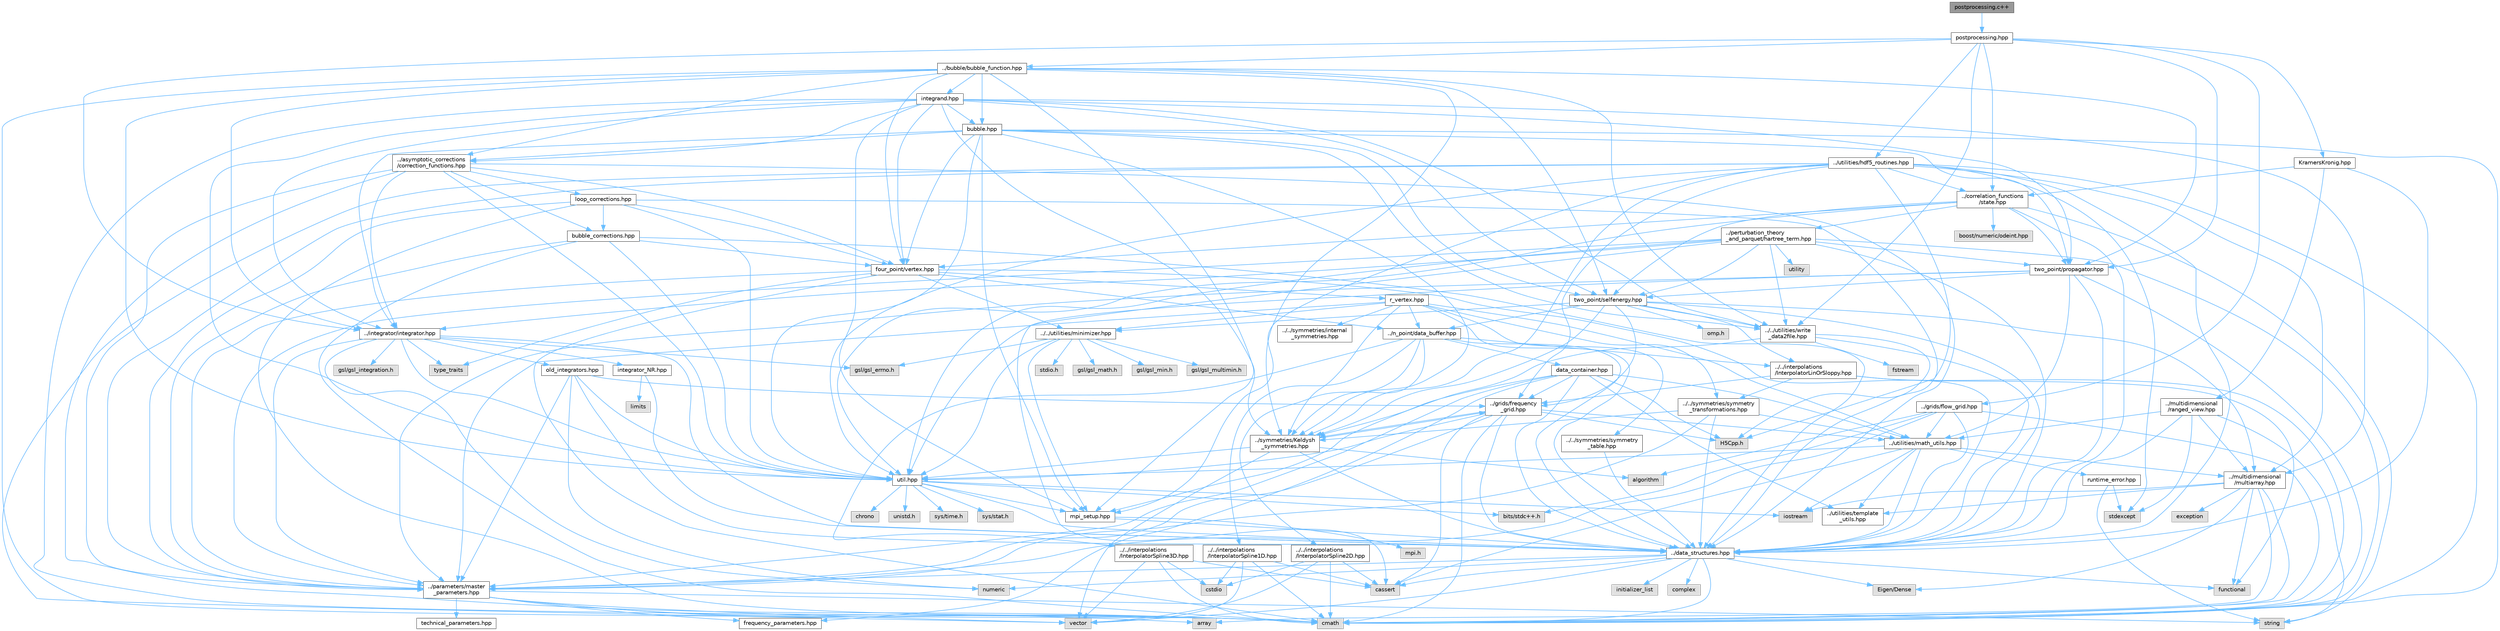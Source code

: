 digraph "postprocessing.c++"
{
 // INTERACTIVE_SVG=YES
 // LATEX_PDF_SIZE
  bgcolor="transparent";
  edge [fontname=Helvetica,fontsize=10,labelfontname=Helvetica,labelfontsize=10];
  node [fontname=Helvetica,fontsize=10,shape=box,height=0.2,width=0.4];
  Node1 [id="Node000001",label="postprocessing.c++",height=0.2,width=0.4,color="gray40", fillcolor="grey60", style="filled", fontcolor="black",tooltip=" "];
  Node1 -> Node2 [id="edge1_Node000001_Node000002",color="steelblue1",style="solid",tooltip=" "];
  Node2 [id="Node000002",label="postprocessing.hpp",height=0.2,width=0.4,color="grey40", fillcolor="white", style="filled",URL="$d4/d81/postprocessing_8hpp.html",tooltip=" "];
  Node2 -> Node3 [id="edge2_Node000002_Node000003",color="steelblue1",style="solid",tooltip=" "];
  Node3 [id="Node000003",label="../utilities/hdf5_routines.hpp",height=0.2,width=0.4,color="grey40", fillcolor="white", style="filled",URL="$d5/de4/hdf5__routines_8hpp.html",tooltip=" "];
  Node3 -> Node4 [id="edge3_Node000003_Node000004",color="steelblue1",style="solid",tooltip=" "];
  Node4 [id="Node000004",label="stdexcept",height=0.2,width=0.4,color="grey60", fillcolor="#E0E0E0", style="filled",tooltip=" "];
  Node3 -> Node5 [id="edge4_Node000003_Node000005",color="steelblue1",style="solid",tooltip=" "];
  Node5 [id="Node000005",label="cmath",height=0.2,width=0.4,color="grey60", fillcolor="#E0E0E0", style="filled",tooltip=" "];
  Node3 -> Node6 [id="edge5_Node000003_Node000006",color="steelblue1",style="solid",tooltip=" "];
  Node6 [id="Node000006",label="vector",height=0.2,width=0.4,color="grey60", fillcolor="#E0E0E0", style="filled",tooltip=" "];
  Node3 -> Node7 [id="edge6_Node000003_Node000007",color="steelblue1",style="solid",tooltip=" "];
  Node7 [id="Node000007",label="../parameters/master\l_parameters.hpp",height=0.2,width=0.4,color="grey40", fillcolor="white", style="filled",URL="$d1/df8/master__parameters_8hpp.html",tooltip=" "];
  Node7 -> Node5 [id="edge7_Node000007_Node000005",color="steelblue1",style="solid",tooltip=" "];
  Node7 -> Node6 [id="edge8_Node000007_Node000006",color="steelblue1",style="solid",tooltip=" "];
  Node7 -> Node8 [id="edge9_Node000007_Node000008",color="steelblue1",style="solid",tooltip=" "];
  Node8 [id="Node000008",label="string",height=0.2,width=0.4,color="grey60", fillcolor="#E0E0E0", style="filled",tooltip=" "];
  Node7 -> Node9 [id="edge10_Node000007_Node000009",color="steelblue1",style="solid",tooltip=" "];
  Node9 [id="Node000009",label="array",height=0.2,width=0.4,color="grey60", fillcolor="#E0E0E0", style="filled",tooltip=" "];
  Node7 -> Node10 [id="edge11_Node000007_Node000010",color="steelblue1",style="solid",tooltip=" "];
  Node10 [id="Node000010",label="frequency_parameters.hpp",height=0.2,width=0.4,color="grey40", fillcolor="white", style="filled",URL="$d3/d3c/frequency__parameters_8hpp.html",tooltip=" "];
  Node7 -> Node11 [id="edge12_Node000007_Node000011",color="steelblue1",style="solid",tooltip=" "];
  Node11 [id="Node000011",label="technical_parameters.hpp",height=0.2,width=0.4,color="grey40", fillcolor="white", style="filled",URL="$d9/d3a/technical__parameters_8hpp.html",tooltip=" "];
  Node3 -> Node12 [id="edge13_Node000003_Node000012",color="steelblue1",style="solid",tooltip=" "];
  Node12 [id="Node000012",label="util.hpp",height=0.2,width=0.4,color="grey40", fillcolor="white", style="filled",URL="$d0/d3f/util_8hpp.html",tooltip=" "];
  Node12 -> Node13 [id="edge14_Node000012_Node000013",color="steelblue1",style="solid",tooltip=" "];
  Node13 [id="Node000013",label="sys/time.h",height=0.2,width=0.4,color="grey60", fillcolor="#E0E0E0", style="filled",tooltip=" "];
  Node12 -> Node14 [id="edge15_Node000012_Node000014",color="steelblue1",style="solid",tooltip=" "];
  Node14 [id="Node000014",label="chrono",height=0.2,width=0.4,color="grey60", fillcolor="#E0E0E0", style="filled",tooltip=" "];
  Node12 -> Node15 [id="edge16_Node000012_Node000015",color="steelblue1",style="solid",tooltip=" "];
  Node15 [id="Node000015",label="unistd.h",height=0.2,width=0.4,color="grey60", fillcolor="#E0E0E0", style="filled",tooltip=" "];
  Node12 -> Node16 [id="edge17_Node000012_Node000016",color="steelblue1",style="solid",tooltip=" "];
  Node16 [id="Node000016",label="iostream",height=0.2,width=0.4,color="grey60", fillcolor="#E0E0E0", style="filled",tooltip=" "];
  Node12 -> Node17 [id="edge18_Node000012_Node000017",color="steelblue1",style="solid",tooltip=" "];
  Node17 [id="Node000017",label="bits/stdc++.h",height=0.2,width=0.4,color="grey60", fillcolor="#E0E0E0", style="filled",tooltip=" "];
  Node12 -> Node18 [id="edge19_Node000012_Node000018",color="steelblue1",style="solid",tooltip=" "];
  Node18 [id="Node000018",label="sys/stat.h",height=0.2,width=0.4,color="grey60", fillcolor="#E0E0E0", style="filled",tooltip=" "];
  Node12 -> Node19 [id="edge20_Node000012_Node000019",color="steelblue1",style="solid",tooltip=" "];
  Node19 [id="Node000019",label="../data_structures.hpp",height=0.2,width=0.4,color="grey40", fillcolor="white", style="filled",URL="$d7/d59/data__structures_8hpp.html",tooltip=" "];
  Node19 -> Node20 [id="edge21_Node000019_Node000020",color="steelblue1",style="solid",tooltip=" "];
  Node20 [id="Node000020",label="complex",height=0.2,width=0.4,color="grey60", fillcolor="#E0E0E0", style="filled",tooltip=" "];
  Node19 -> Node5 [id="edge22_Node000019_Node000005",color="steelblue1",style="solid",tooltip=" "];
  Node19 -> Node6 [id="edge23_Node000019_Node000006",color="steelblue1",style="solid",tooltip=" "];
  Node19 -> Node21 [id="edge24_Node000019_Node000021",color="steelblue1",style="solid",tooltip=" "];
  Node21 [id="Node000021",label="initializer_list",height=0.2,width=0.4,color="grey60", fillcolor="#E0E0E0", style="filled",tooltip=" "];
  Node19 -> Node22 [id="edge25_Node000019_Node000022",color="steelblue1",style="solid",tooltip=" "];
  Node22 [id="Node000022",label="functional",height=0.2,width=0.4,color="grey60", fillcolor="#E0E0E0", style="filled",tooltip=" "];
  Node19 -> Node23 [id="edge26_Node000019_Node000023",color="steelblue1",style="solid",tooltip=" "];
  Node23 [id="Node000023",label="cassert",height=0.2,width=0.4,color="grey60", fillcolor="#E0E0E0", style="filled",tooltip=" "];
  Node19 -> Node24 [id="edge27_Node000019_Node000024",color="steelblue1",style="solid",tooltip=" "];
  Node24 [id="Node000024",label="numeric",height=0.2,width=0.4,color="grey60", fillcolor="#E0E0E0", style="filled",tooltip=" "];
  Node19 -> Node7 [id="edge28_Node000019_Node000007",color="steelblue1",style="solid",tooltip=" "];
  Node19 -> Node25 [id="edge29_Node000019_Node000025",color="steelblue1",style="solid",tooltip=" "];
  Node25 [id="Node000025",label="Eigen/Dense",height=0.2,width=0.4,color="grey60", fillcolor="#E0E0E0", style="filled",tooltip=" "];
  Node12 -> Node26 [id="edge30_Node000012_Node000026",color="steelblue1",style="solid",tooltip=" "];
  Node26 [id="Node000026",label="mpi_setup.hpp",height=0.2,width=0.4,color="grey40", fillcolor="white", style="filled",URL="$db/de0/mpi__setup_8hpp.html",tooltip=" "];
  Node26 -> Node19 [id="edge31_Node000026_Node000019",color="steelblue1",style="solid",tooltip=" "];
  Node26 -> Node27 [id="edge32_Node000026_Node000027",color="steelblue1",style="solid",tooltip=" "];
  Node27 [id="Node000027",label="mpi.h",height=0.2,width=0.4,color="grey60", fillcolor="#E0E0E0", style="filled",tooltip=" "];
  Node3 -> Node19 [id="edge33_Node000003_Node000019",color="steelblue1",style="solid",tooltip=" "];
  Node3 -> Node28 [id="edge34_Node000003_Node000028",color="steelblue1",style="solid",tooltip=" "];
  Node28 [id="Node000028",label="../grids/frequency\l_grid.hpp",height=0.2,width=0.4,color="grey40", fillcolor="white", style="filled",URL="$d5/d39/frequency__grid_8hpp.html",tooltip=" "];
  Node28 -> Node5 [id="edge35_Node000028_Node000005",color="steelblue1",style="solid",tooltip=" "];
  Node28 -> Node19 [id="edge36_Node000028_Node000019",color="steelblue1",style="solid",tooltip=" "];
  Node28 -> Node12 [id="edge37_Node000028_Node000012",color="steelblue1",style="solid",tooltip=" "];
  Node28 -> Node7 [id="edge38_Node000028_Node000007",color="steelblue1",style="solid",tooltip=" "];
  Node28 -> Node29 [id="edge39_Node000028_Node000029",color="steelblue1",style="solid",tooltip=" "];
  Node29 [id="Node000029",label="../utilities/math_utils.hpp",height=0.2,width=0.4,color="grey40", fillcolor="white", style="filled",URL="$de/dbb/math__utils_8hpp.html",tooltip=" "];
  Node29 -> Node19 [id="edge40_Node000029_Node000019",color="steelblue1",style="solid",tooltip=" "];
  Node29 -> Node30 [id="edge41_Node000029_Node000030",color="steelblue1",style="solid",tooltip=" "];
  Node30 [id="Node000030",label="../multidimensional\l/multiarray.hpp",height=0.2,width=0.4,color="grey40", fillcolor="white", style="filled",URL="$df/da4/multiarray_8hpp.html",tooltip=" "];
  Node30 -> Node9 [id="edge42_Node000030_Node000009",color="steelblue1",style="solid",tooltip=" "];
  Node30 -> Node5 [id="edge43_Node000030_Node000005",color="steelblue1",style="solid",tooltip=" "];
  Node30 -> Node31 [id="edge44_Node000030_Node000031",color="steelblue1",style="solid",tooltip=" "];
  Node31 [id="Node000031",label="exception",height=0.2,width=0.4,color="grey60", fillcolor="#E0E0E0", style="filled",tooltip=" "];
  Node30 -> Node22 [id="edge45_Node000030_Node000022",color="steelblue1",style="solid",tooltip=" "];
  Node30 -> Node16 [id="edge46_Node000030_Node000016",color="steelblue1",style="solid",tooltip=" "];
  Node30 -> Node25 [id="edge47_Node000030_Node000025",color="steelblue1",style="solid",tooltip=" "];
  Node30 -> Node32 [id="edge48_Node000030_Node000032",color="steelblue1",style="solid",tooltip=" "];
  Node32 [id="Node000032",label="../utilities/template\l_utils.hpp",height=0.2,width=0.4,color="grey40", fillcolor="white", style="filled",URL="$dd/de3/template__utils_8hpp.html",tooltip=" "];
  Node29 -> Node32 [id="edge49_Node000029_Node000032",color="steelblue1",style="solid",tooltip=" "];
  Node29 -> Node33 [id="edge50_Node000029_Node000033",color="steelblue1",style="solid",tooltip=" "];
  Node33 [id="Node000033",label="runtime_error.hpp",height=0.2,width=0.4,color="grey40", fillcolor="white", style="filled",URL="$d1/d64/runtime__error_8hpp.html",tooltip=" "];
  Node33 -> Node4 [id="edge51_Node000033_Node000004",color="steelblue1",style="solid",tooltip=" "];
  Node33 -> Node8 [id="edge52_Node000033_Node000008",color="steelblue1",style="solid",tooltip=" "];
  Node29 -> Node12 [id="edge53_Node000029_Node000012",color="steelblue1",style="solid",tooltip=" "];
  Node29 -> Node16 [id="edge54_Node000029_Node000016",color="steelblue1",style="solid",tooltip=" "];
  Node29 -> Node23 [id="edge55_Node000029_Node000023",color="steelblue1",style="solid",tooltip=" "];
  Node28 -> Node34 [id="edge56_Node000028_Node000034",color="steelblue1",style="solid",tooltip=" "];
  Node34 [id="Node000034",label="../symmetries/Keldysh\l_symmetries.hpp",height=0.2,width=0.4,color="grey40", fillcolor="white", style="filled",URL="$d2/d1a/Keldysh__symmetries_8hpp.html",tooltip=" "];
  Node34 -> Node6 [id="edge57_Node000034_Node000006",color="steelblue1",style="solid",tooltip=" "];
  Node34 -> Node35 [id="edge58_Node000034_Node000035",color="steelblue1",style="solid",tooltip=" "];
  Node35 [id="Node000035",label="algorithm",height=0.2,width=0.4,color="grey60", fillcolor="#E0E0E0", style="filled",tooltip=" "];
  Node34 -> Node19 [id="edge59_Node000034_Node000019",color="steelblue1",style="solid",tooltip=" "];
  Node34 -> Node12 [id="edge60_Node000034_Node000012",color="steelblue1",style="solid",tooltip=" "];
  Node34 -> Node28 [id="edge61_Node000034_Node000028",color="steelblue1",style="solid",tooltip=" "];
  Node28 -> Node23 [id="edge62_Node000028_Node000023",color="steelblue1",style="solid",tooltip=" "];
  Node28 -> Node36 [id="edge63_Node000028_Node000036",color="steelblue1",style="solid",tooltip=" "];
  Node36 [id="Node000036",label="H5Cpp.h",height=0.2,width=0.4,color="grey60", fillcolor="#E0E0E0", style="filled",tooltip=" "];
  Node3 -> Node36 [id="edge64_Node000003_Node000036",color="steelblue1",style="solid",tooltip=" "];
  Node3 -> Node37 [id="edge65_Node000003_Node000037",color="steelblue1",style="solid",tooltip=" "];
  Node37 [id="Node000037",label="../correlation_functions\l/state.hpp",height=0.2,width=0.4,color="grey40", fillcolor="white", style="filled",URL="$da/d3b/state_8hpp.html",tooltip=" "];
  Node37 -> Node19 [id="edge66_Node000037_Node000019",color="steelblue1",style="solid",tooltip=" "];
  Node37 -> Node38 [id="edge67_Node000037_Node000038",color="steelblue1",style="solid",tooltip=" "];
  Node38 [id="Node000038",label="four_point/vertex.hpp",height=0.2,width=0.4,color="grey40", fillcolor="white", style="filled",URL="$d1/d2d/vertex_8hpp.html",tooltip=" "];
  Node38 -> Node5 [id="edge68_Node000038_Node000005",color="steelblue1",style="solid",tooltip=" "];
  Node38 -> Node39 [id="edge69_Node000038_Node000039",color="steelblue1",style="solid",tooltip=" "];
  Node39 [id="Node000039",label="type_traits",height=0.2,width=0.4,color="grey60", fillcolor="#E0E0E0", style="filled",tooltip=" "];
  Node38 -> Node19 [id="edge70_Node000038_Node000019",color="steelblue1",style="solid",tooltip=" "];
  Node38 -> Node7 [id="edge71_Node000038_Node000007",color="steelblue1",style="solid",tooltip=" "];
  Node38 -> Node40 [id="edge72_Node000038_Node000040",color="steelblue1",style="solid",tooltip=" "];
  Node40 [id="Node000040",label="r_vertex.hpp",height=0.2,width=0.4,color="grey40", fillcolor="white", style="filled",URL="$d3/d22/r__vertex_8hpp.html",tooltip=" "];
  Node40 -> Node19 [id="edge73_Node000040_Node000019",color="steelblue1",style="solid",tooltip=" "];
  Node40 -> Node7 [id="edge74_Node000040_Node000007",color="steelblue1",style="solid",tooltip=" "];
  Node40 -> Node34 [id="edge75_Node000040_Node000034",color="steelblue1",style="solid",tooltip=" "];
  Node40 -> Node41 [id="edge76_Node000040_Node000041",color="steelblue1",style="solid",tooltip=" "];
  Node41 [id="Node000041",label="../../symmetries/internal\l_symmetries.hpp",height=0.2,width=0.4,color="grey40", fillcolor="white", style="filled",URL="$d1/dfd/internal__symmetries_8hpp.html",tooltip=" "];
  Node40 -> Node42 [id="edge77_Node000040_Node000042",color="steelblue1",style="solid",tooltip=" "];
  Node42 [id="Node000042",label="../../symmetries/symmetry\l_transformations.hpp",height=0.2,width=0.4,color="grey40", fillcolor="white", style="filled",URL="$db/d7d/symmetry__transformations_8hpp.html",tooltip=" "];
  Node42 -> Node7 [id="edge78_Node000042_Node000007",color="steelblue1",style="solid",tooltip=" "];
  Node42 -> Node29 [id="edge79_Node000042_Node000029",color="steelblue1",style="solid",tooltip=" "];
  Node42 -> Node34 [id="edge80_Node000042_Node000034",color="steelblue1",style="solid",tooltip=" "];
  Node42 -> Node19 [id="edge81_Node000042_Node000019",color="steelblue1",style="solid",tooltip=" "];
  Node40 -> Node43 [id="edge82_Node000040_Node000043",color="steelblue1",style="solid",tooltip=" "];
  Node43 [id="Node000043",label="../../symmetries/symmetry\l_table.hpp",height=0.2,width=0.4,color="grey40", fillcolor="white", style="filled",URL="$d3/d77/symmetry__table_8hpp.html",tooltip=" "];
  Node43 -> Node19 [id="edge83_Node000043_Node000019",color="steelblue1",style="solid",tooltip=" "];
  Node40 -> Node29 [id="edge84_Node000040_Node000029",color="steelblue1",style="solid",tooltip=" "];
  Node40 -> Node44 [id="edge85_Node000040_Node000044",color="steelblue1",style="solid",tooltip=" "];
  Node44 [id="Node000044",label="../../utilities/minimizer.hpp",height=0.2,width=0.4,color="grey40", fillcolor="white", style="filled",URL="$d4/d21/minimizer_8hpp.html",tooltip=" "];
  Node44 -> Node45 [id="edge86_Node000044_Node000045",color="steelblue1",style="solid",tooltip=" "];
  Node45 [id="Node000045",label="stdio.h",height=0.2,width=0.4,color="grey60", fillcolor="#E0E0E0", style="filled",tooltip=" "];
  Node44 -> Node46 [id="edge87_Node000044_Node000046",color="steelblue1",style="solid",tooltip=" "];
  Node46 [id="Node000046",label="gsl/gsl_errno.h",height=0.2,width=0.4,color="grey60", fillcolor="#E0E0E0", style="filled",tooltip=" "];
  Node44 -> Node47 [id="edge88_Node000044_Node000047",color="steelblue1",style="solid",tooltip=" "];
  Node47 [id="Node000047",label="gsl/gsl_math.h",height=0.2,width=0.4,color="grey60", fillcolor="#E0E0E0", style="filled",tooltip=" "];
  Node44 -> Node48 [id="edge89_Node000044_Node000048",color="steelblue1",style="solid",tooltip=" "];
  Node48 [id="Node000048",label="gsl/gsl_min.h",height=0.2,width=0.4,color="grey60", fillcolor="#E0E0E0", style="filled",tooltip=" "];
  Node44 -> Node49 [id="edge90_Node000044_Node000049",color="steelblue1",style="solid",tooltip=" "];
  Node49 [id="Node000049",label="gsl/gsl_multimin.h",height=0.2,width=0.4,color="grey60", fillcolor="#E0E0E0", style="filled",tooltip=" "];
  Node44 -> Node26 [id="edge91_Node000044_Node000026",color="steelblue1",style="solid",tooltip=" "];
  Node44 -> Node12 [id="edge92_Node000044_Node000012",color="steelblue1",style="solid",tooltip=" "];
  Node40 -> Node50 [id="edge93_Node000040_Node000050",color="steelblue1",style="solid",tooltip=" "];
  Node50 [id="Node000050",label="../n_point/data_buffer.hpp",height=0.2,width=0.4,color="grey40", fillcolor="white", style="filled",URL="$dc/d80/data__buffer_8hpp.html",tooltip=" "];
  Node50 -> Node19 [id="edge94_Node000050_Node000019",color="steelblue1",style="solid",tooltip=" "];
  Node50 -> Node34 [id="edge95_Node000050_Node000034",color="steelblue1",style="solid",tooltip=" "];
  Node50 -> Node51 [id="edge96_Node000050_Node000051",color="steelblue1",style="solid",tooltip=" "];
  Node51 [id="Node000051",label="data_container.hpp",height=0.2,width=0.4,color="grey40", fillcolor="white", style="filled",URL="$da/dbc/data__container_8hpp.html",tooltip=" "];
  Node51 -> Node32 [id="edge97_Node000051_Node000032",color="steelblue1",style="solid",tooltip=" "];
  Node51 -> Node29 [id="edge98_Node000051_Node000029",color="steelblue1",style="solid",tooltip=" "];
  Node51 -> Node34 [id="edge99_Node000051_Node000034",color="steelblue1",style="solid",tooltip=" "];
  Node51 -> Node19 [id="edge100_Node000051_Node000019",color="steelblue1",style="solid",tooltip=" "];
  Node51 -> Node7 [id="edge101_Node000051_Node000007",color="steelblue1",style="solid",tooltip=" "];
  Node51 -> Node10 [id="edge102_Node000051_Node000010",color="steelblue1",style="solid",tooltip=" "];
  Node51 -> Node28 [id="edge103_Node000051_Node000028",color="steelblue1",style="solid",tooltip=" "];
  Node51 -> Node36 [id="edge104_Node000051_Node000036",color="steelblue1",style="solid",tooltip=" "];
  Node50 -> Node52 [id="edge105_Node000050_Node000052",color="steelblue1",style="solid",tooltip=" "];
  Node52 [id="Node000052",label="../../interpolations\l/InterpolatorLinOrSloppy.hpp",height=0.2,width=0.4,color="grey40", fillcolor="white", style="filled",URL="$d3/d17/InterpolatorLinOrSloppy_8hpp.html",tooltip=" "];
  Node52 -> Node5 [id="edge106_Node000052_Node000005",color="steelblue1",style="solid",tooltip=" "];
  Node52 -> Node22 [id="edge107_Node000052_Node000022",color="steelblue1",style="solid",tooltip=" "];
  Node52 -> Node28 [id="edge108_Node000052_Node000028",color="steelblue1",style="solid",tooltip=" "];
  Node52 -> Node42 [id="edge109_Node000052_Node000042",color="steelblue1",style="solid",tooltip=" "];
  Node50 -> Node53 [id="edge110_Node000050_Node000053",color="steelblue1",style="solid",tooltip=" "];
  Node53 [id="Node000053",label="../../interpolations\l/InterpolatorSpline1D.hpp",height=0.2,width=0.4,color="grey40", fillcolor="white", style="filled",URL="$d1/d52/InterpolatorSpline1D_8hpp.html",tooltip=" "];
  Node53 -> Node54 [id="edge111_Node000053_Node000054",color="steelblue1",style="solid",tooltip=" "];
  Node54 [id="Node000054",label="cstdio",height=0.2,width=0.4,color="grey60", fillcolor="#E0E0E0", style="filled",tooltip=" "];
  Node53 -> Node23 [id="edge112_Node000053_Node000023",color="steelblue1",style="solid",tooltip=" "];
  Node53 -> Node5 [id="edge113_Node000053_Node000005",color="steelblue1",style="solid",tooltip=" "];
  Node53 -> Node6 [id="edge114_Node000053_Node000006",color="steelblue1",style="solid",tooltip=" "];
  Node50 -> Node55 [id="edge115_Node000050_Node000055",color="steelblue1",style="solid",tooltip=" "];
  Node55 [id="Node000055",label="../../interpolations\l/InterpolatorSpline2D.hpp",height=0.2,width=0.4,color="grey40", fillcolor="white", style="filled",URL="$d6/d91/InterpolatorSpline2D_8hpp.html",tooltip=" "];
  Node55 -> Node54 [id="edge116_Node000055_Node000054",color="steelblue1",style="solid",tooltip=" "];
  Node55 -> Node23 [id="edge117_Node000055_Node000023",color="steelblue1",style="solid",tooltip=" "];
  Node55 -> Node5 [id="edge118_Node000055_Node000005",color="steelblue1",style="solid",tooltip=" "];
  Node55 -> Node6 [id="edge119_Node000055_Node000006",color="steelblue1",style="solid",tooltip=" "];
  Node50 -> Node56 [id="edge120_Node000050_Node000056",color="steelblue1",style="solid",tooltip=" "];
  Node56 [id="Node000056",label="../../interpolations\l/InterpolatorSpline3D.hpp",height=0.2,width=0.4,color="grey40", fillcolor="white", style="filled",URL="$dd/dcc/InterpolatorSpline3D_8hpp.html",tooltip=" "];
  Node56 -> Node54 [id="edge121_Node000056_Node000054",color="steelblue1",style="solid",tooltip=" "];
  Node56 -> Node23 [id="edge122_Node000056_Node000023",color="steelblue1",style="solid",tooltip=" "];
  Node56 -> Node5 [id="edge123_Node000056_Node000005",color="steelblue1",style="solid",tooltip=" "];
  Node56 -> Node6 [id="edge124_Node000056_Node000006",color="steelblue1",style="solid",tooltip=" "];
  Node38 -> Node44 [id="edge125_Node000038_Node000044",color="steelblue1",style="solid",tooltip=" "];
  Node38 -> Node50 [id="edge126_Node000038_Node000050",color="steelblue1",style="solid",tooltip=" "];
  Node37 -> Node57 [id="edge127_Node000037_Node000057",color="steelblue1",style="solid",tooltip=" "];
  Node57 [id="Node000057",label="two_point/selfenergy.hpp",height=0.2,width=0.4,color="grey40", fillcolor="white", style="filled",URL="$d6/d2d/selfenergy_8hpp.html",tooltip=" "];
  Node57 -> Node19 [id="edge128_Node000057_Node000019",color="steelblue1",style="solid",tooltip=" "];
  Node57 -> Node30 [id="edge129_Node000057_Node000030",color="steelblue1",style="solid",tooltip=" "];
  Node57 -> Node50 [id="edge130_Node000057_Node000050",color="steelblue1",style="solid",tooltip=" "];
  Node57 -> Node28 [id="edge131_Node000057_Node000028",color="steelblue1",style="solid",tooltip=" "];
  Node57 -> Node44 [id="edge132_Node000057_Node000044",color="steelblue1",style="solid",tooltip=" "];
  Node57 -> Node58 [id="edge133_Node000057_Node000058",color="steelblue1",style="solid",tooltip=" "];
  Node58 [id="Node000058",label="omp.h",height=0.2,width=0.4,color="grey60", fillcolor="#E0E0E0", style="filled",tooltip=" "];
  Node57 -> Node34 [id="edge134_Node000057_Node000034",color="steelblue1",style="solid",tooltip=" "];
  Node57 -> Node59 [id="edge135_Node000057_Node000059",color="steelblue1",style="solid",tooltip=" "];
  Node59 [id="Node000059",label="../../utilities/write\l_data2file.hpp",height=0.2,width=0.4,color="grey40", fillcolor="white", style="filled",URL="$d8/d74/write__data2file_8hpp.html",tooltip=" "];
  Node59 -> Node19 [id="edge136_Node000059_Node000019",color="steelblue1",style="solid",tooltip=" "];
  Node59 -> Node26 [id="edge137_Node000059_Node000026",color="steelblue1",style="solid",tooltip=" "];
  Node59 -> Node60 [id="edge138_Node000059_Node000060",color="steelblue1",style="solid",tooltip=" "];
  Node60 [id="Node000060",label="fstream",height=0.2,width=0.4,color="grey60", fillcolor="#E0E0E0", style="filled",tooltip=" "];
  Node59 -> Node36 [id="edge139_Node000059_Node000036",color="steelblue1",style="solid",tooltip=" "];
  Node57 -> Node52 [id="edge140_Node000057_Node000052",color="steelblue1",style="solid",tooltip=" "];
  Node37 -> Node61 [id="edge141_Node000037_Node000061",color="steelblue1",style="solid",tooltip=" "];
  Node61 [id="Node000061",label="two_point/propagator.hpp",height=0.2,width=0.4,color="grey40", fillcolor="white", style="filled",URL="$d5/df7/propagator_8hpp.html",tooltip=" "];
  Node61 -> Node5 [id="edge142_Node000061_Node000005",color="steelblue1",style="solid",tooltip=" "];
  Node61 -> Node19 [id="edge143_Node000061_Node000019",color="steelblue1",style="solid",tooltip=" "];
  Node61 -> Node29 [id="edge144_Node000061_Node000029",color="steelblue1",style="solid",tooltip=" "];
  Node61 -> Node57 [id="edge145_Node000061_Node000057",color="steelblue1",style="solid",tooltip=" "];
  Node61 -> Node7 [id="edge146_Node000061_Node000007",color="steelblue1",style="solid",tooltip=" "];
  Node61 -> Node12 [id="edge147_Node000061_Node000012",color="steelblue1",style="solid",tooltip=" "];
  Node37 -> Node62 [id="edge148_Node000037_Node000062",color="steelblue1",style="solid",tooltip=" "];
  Node62 [id="Node000062",label="../perturbation_theory\l_and_parquet/hartree_term.hpp",height=0.2,width=0.4,color="grey40", fillcolor="white", style="filled",URL="$d1/db3/hartree__term_8hpp.html",tooltip=" "];
  Node62 -> Node7 [id="edge149_Node000062_Node000007",color="steelblue1",style="solid",tooltip=" "];
  Node62 -> Node19 [id="edge150_Node000062_Node000019",color="steelblue1",style="solid",tooltip=" "];
  Node62 -> Node57 [id="edge151_Node000062_Node000057",color="steelblue1",style="solid",tooltip=" "];
  Node62 -> Node61 [id="edge152_Node000062_Node000061",color="steelblue1",style="solid",tooltip=" "];
  Node62 -> Node63 [id="edge153_Node000062_Node000063",color="steelblue1",style="solid",tooltip=" "];
  Node63 [id="Node000063",label="../integrator/integrator.hpp",height=0.2,width=0.4,color="grey40", fillcolor="white", style="filled",URL="$dd/d1f/integrator_8hpp.html",tooltip=" "];
  Node63 -> Node24 [id="edge154_Node000063_Node000024",color="steelblue1",style="solid",tooltip=" "];
  Node63 -> Node39 [id="edge155_Node000063_Node000039",color="steelblue1",style="solid",tooltip=" "];
  Node63 -> Node19 [id="edge156_Node000063_Node000019",color="steelblue1",style="solid",tooltip=" "];
  Node63 -> Node7 [id="edge157_Node000063_Node000007",color="steelblue1",style="solid",tooltip=" "];
  Node63 -> Node64 [id="edge158_Node000063_Node000064",color="steelblue1",style="solid",tooltip=" "];
  Node64 [id="Node000064",label="gsl/gsl_integration.h",height=0.2,width=0.4,color="grey60", fillcolor="#E0E0E0", style="filled",tooltip=" "];
  Node63 -> Node46 [id="edge159_Node000063_Node000046",color="steelblue1",style="solid",tooltip=" "];
  Node63 -> Node65 [id="edge160_Node000063_Node000065",color="steelblue1",style="solid",tooltip=" "];
  Node65 [id="Node000065",label="old_integrators.hpp",height=0.2,width=0.4,color="grey40", fillcolor="white", style="filled",URL="$d7/d65/old__integrators_8hpp.html",tooltip=" "];
  Node65 -> Node24 [id="edge161_Node000065_Node000024",color="steelblue1",style="solid",tooltip=" "];
  Node65 -> Node19 [id="edge162_Node000065_Node000019",color="steelblue1",style="solid",tooltip=" "];
  Node65 -> Node7 [id="edge163_Node000065_Node000007",color="steelblue1",style="solid",tooltip=" "];
  Node65 -> Node12 [id="edge164_Node000065_Node000012",color="steelblue1",style="solid",tooltip=" "];
  Node65 -> Node28 [id="edge165_Node000065_Node000028",color="steelblue1",style="solid",tooltip=" "];
  Node63 -> Node66 [id="edge166_Node000063_Node000066",color="steelblue1",style="solid",tooltip=" "];
  Node66 [id="Node000066",label="integrator_NR.hpp",height=0.2,width=0.4,color="grey40", fillcolor="white", style="filled",URL="$da/db4/integrator__NR_8hpp.html",tooltip=" "];
  Node66 -> Node67 [id="edge167_Node000066_Node000067",color="steelblue1",style="solid",tooltip=" "];
  Node67 [id="Node000067",label="limits",height=0.2,width=0.4,color="grey60", fillcolor="#E0E0E0", style="filled",tooltip=" "];
  Node66 -> Node19 [id="edge168_Node000066_Node000019",color="steelblue1",style="solid",tooltip=" "];
  Node63 -> Node12 [id="edge169_Node000063_Node000012",color="steelblue1",style="solid",tooltip=" "];
  Node62 -> Node59 [id="edge170_Node000062_Node000059",color="steelblue1",style="solid",tooltip=" "];
  Node62 -> Node12 [id="edge171_Node000062_Node000012",color="steelblue1",style="solid",tooltip=" "];
  Node62 -> Node23 [id="edge172_Node000062_Node000023",color="steelblue1",style="solid",tooltip=" "];
  Node62 -> Node5 [id="edge173_Node000062_Node000005",color="steelblue1",style="solid",tooltip=" "];
  Node62 -> Node68 [id="edge174_Node000062_Node000068",color="steelblue1",style="solid",tooltip=" "];
  Node68 [id="Node000068",label="utility",height=0.2,width=0.4,color="grey60", fillcolor="#E0E0E0", style="filled",tooltip=" "];
  Node37 -> Node12 [id="edge175_Node000037_Node000012",color="steelblue1",style="solid",tooltip=" "];
  Node37 -> Node69 [id="edge176_Node000037_Node000069",color="steelblue1",style="solid",tooltip=" "];
  Node69 [id="Node000069",label="boost/numeric/odeint.hpp",height=0.2,width=0.4,color="grey60", fillcolor="#E0E0E0", style="filled",tooltip=" "];
  Node37 -> Node8 [id="edge177_Node000037_Node000008",color="steelblue1",style="solid",tooltip=" "];
  Node3 -> Node30 [id="edge178_Node000003_Node000030",color="steelblue1",style="solid",tooltip=" "];
  Node3 -> Node34 [id="edge179_Node000003_Node000034",color="steelblue1",style="solid",tooltip=" "];
  Node3 -> Node26 [id="edge180_Node000003_Node000026",color="steelblue1",style="solid",tooltip=" "];
  Node2 -> Node59 [id="edge181_Node000002_Node000059",color="steelblue1",style="solid",tooltip=" "];
  Node2 -> Node70 [id="edge182_Node000002_Node000070",color="steelblue1",style="solid",tooltip=" "];
  Node70 [id="Node000070",label="../grids/flow_grid.hpp",height=0.2,width=0.4,color="grey40", fillcolor="white", style="filled",URL="$d5/dd1/flow__grid_8hpp.html",tooltip=" "];
  Node70 -> Node7 [id="edge183_Node000070_Node000007",color="steelblue1",style="solid",tooltip=" "];
  Node70 -> Node19 [id="edge184_Node000070_Node000019",color="steelblue1",style="solid",tooltip=" "];
  Node70 -> Node29 [id="edge185_Node000070_Node000029",color="steelblue1",style="solid",tooltip=" "];
  Node70 -> Node17 [id="edge186_Node000070_Node000017",color="steelblue1",style="solid",tooltip=" "];
  Node70 -> Node35 [id="edge187_Node000070_Node000035",color="steelblue1",style="solid",tooltip=" "];
  Node70 -> Node5 [id="edge188_Node000070_Node000005",color="steelblue1",style="solid",tooltip=" "];
  Node2 -> Node37 [id="edge189_Node000002_Node000037",color="steelblue1",style="solid",tooltip=" "];
  Node2 -> Node61 [id="edge190_Node000002_Node000061",color="steelblue1",style="solid",tooltip=" "];
  Node2 -> Node63 [id="edge191_Node000002_Node000063",color="steelblue1",style="solid",tooltip=" "];
  Node2 -> Node71 [id="edge192_Node000002_Node000071",color="steelblue1",style="solid",tooltip=" "];
  Node71 [id="Node000071",label="KramersKronig.hpp",height=0.2,width=0.4,color="grey40", fillcolor="white", style="filled",URL="$d1/db3/KramersKronig_8hpp.html",tooltip=" "];
  Node71 -> Node19 [id="edge193_Node000071_Node000019",color="steelblue1",style="solid",tooltip=" "];
  Node71 -> Node37 [id="edge194_Node000071_Node000037",color="steelblue1",style="solid",tooltip=" "];
  Node71 -> Node72 [id="edge195_Node000071_Node000072",color="steelblue1",style="solid",tooltip=" "];
  Node72 [id="Node000072",label="../multidimensional\l/ranged_view.hpp",height=0.2,width=0.4,color="grey40", fillcolor="white", style="filled",URL="$dd/df3/ranged__view_8hpp.html",tooltip=" "];
  Node72 -> Node4 [id="edge196_Node000072_Node000004",color="steelblue1",style="solid",tooltip=" "];
  Node72 -> Node8 [id="edge197_Node000072_Node000008",color="steelblue1",style="solid",tooltip=" "];
  Node72 -> Node29 [id="edge198_Node000072_Node000029",color="steelblue1",style="solid",tooltip=" "];
  Node72 -> Node19 [id="edge199_Node000072_Node000019",color="steelblue1",style="solid",tooltip=" "];
  Node72 -> Node30 [id="edge200_Node000072_Node000030",color="steelblue1",style="solid",tooltip=" "];
  Node2 -> Node73 [id="edge201_Node000002_Node000073",color="steelblue1",style="solid",tooltip=" "];
  Node73 [id="Node000073",label="../bubble/bubble_function.hpp",height=0.2,width=0.4,color="grey40", fillcolor="white", style="filled",URL="$de/de8/bubble__function_8hpp.html",tooltip=" "];
  Node73 -> Node5 [id="edge202_Node000073_Node000005",color="steelblue1",style="solid",tooltip=" "];
  Node73 -> Node34 [id="edge203_Node000073_Node000034",color="steelblue1",style="solid",tooltip=" "];
  Node73 -> Node38 [id="edge204_Node000073_Node000038",color="steelblue1",style="solid",tooltip=" "];
  Node73 -> Node57 [id="edge205_Node000073_Node000057",color="steelblue1",style="solid",tooltip=" "];
  Node73 -> Node61 [id="edge206_Node000073_Node000061",color="steelblue1",style="solid",tooltip=" "];
  Node73 -> Node63 [id="edge207_Node000073_Node000063",color="steelblue1",style="solid",tooltip=" "];
  Node73 -> Node12 [id="edge208_Node000073_Node000012",color="steelblue1",style="solid",tooltip=" "];
  Node73 -> Node26 [id="edge209_Node000073_Node000026",color="steelblue1",style="solid",tooltip=" "];
  Node73 -> Node74 [id="edge210_Node000073_Node000074",color="steelblue1",style="solid",tooltip=" "];
  Node74 [id="Node000074",label="../asymptotic_corrections\l/correction_functions.hpp",height=0.2,width=0.4,color="grey40", fillcolor="white", style="filled",URL="$d2/df0/correction__functions_8hpp.html",tooltip=" "];
  Node74 -> Node19 [id="edge211_Node000074_Node000019",color="steelblue1",style="solid",tooltip=" "];
  Node74 -> Node38 [id="edge212_Node000074_Node000038",color="steelblue1",style="solid",tooltip=" "];
  Node74 -> Node7 [id="edge213_Node000074_Node000007",color="steelblue1",style="solid",tooltip=" "];
  Node74 -> Node12 [id="edge214_Node000074_Node000012",color="steelblue1",style="solid",tooltip=" "];
  Node74 -> Node75 [id="edge215_Node000074_Node000075",color="steelblue1",style="solid",tooltip=" "];
  Node75 [id="Node000075",label="bubble_corrections.hpp",height=0.2,width=0.4,color="grey40", fillcolor="white", style="filled",URL="$dd/dea/bubble__corrections_8hpp.html",tooltip=" "];
  Node75 -> Node19 [id="edge216_Node000075_Node000019",color="steelblue1",style="solid",tooltip=" "];
  Node75 -> Node38 [id="edge217_Node000075_Node000038",color="steelblue1",style="solid",tooltip=" "];
  Node75 -> Node7 [id="edge218_Node000075_Node000007",color="steelblue1",style="solid",tooltip=" "];
  Node75 -> Node12 [id="edge219_Node000075_Node000012",color="steelblue1",style="solid",tooltip=" "];
  Node75 -> Node5 [id="edge220_Node000075_Node000005",color="steelblue1",style="solid",tooltip=" "];
  Node74 -> Node76 [id="edge221_Node000074_Node000076",color="steelblue1",style="solid",tooltip=" "];
  Node76 [id="Node000076",label="loop_corrections.hpp",height=0.2,width=0.4,color="grey40", fillcolor="white", style="filled",URL="$d0/d0e/loop__corrections_8hpp.html",tooltip=" "];
  Node76 -> Node5 [id="edge222_Node000076_Node000005",color="steelblue1",style="solid",tooltip=" "];
  Node76 -> Node19 [id="edge223_Node000076_Node000019",color="steelblue1",style="solid",tooltip=" "];
  Node76 -> Node38 [id="edge224_Node000076_Node000038",color="steelblue1",style="solid",tooltip=" "];
  Node76 -> Node7 [id="edge225_Node000076_Node000007",color="steelblue1",style="solid",tooltip=" "];
  Node76 -> Node12 [id="edge226_Node000076_Node000012",color="steelblue1",style="solid",tooltip=" "];
  Node76 -> Node75 [id="edge227_Node000076_Node000075",color="steelblue1",style="solid",tooltip=" "];
  Node74 -> Node5 [id="edge228_Node000074_Node000005",color="steelblue1",style="solid",tooltip=" "];
  Node74 -> Node63 [id="edge229_Node000074_Node000063",color="steelblue1",style="solid",tooltip=" "];
  Node73 -> Node59 [id="edge230_Node000073_Node000059",color="steelblue1",style="solid",tooltip=" "];
  Node73 -> Node77 [id="edge231_Node000073_Node000077",color="steelblue1",style="solid",tooltip=" "];
  Node77 [id="Node000077",label="bubble.hpp",height=0.2,width=0.4,color="grey40", fillcolor="white", style="filled",URL="$d0/dac/bubble_8hpp.html",tooltip=" "];
  Node77 -> Node5 [id="edge232_Node000077_Node000005",color="steelblue1",style="solid",tooltip=" "];
  Node77 -> Node34 [id="edge233_Node000077_Node000034",color="steelblue1",style="solid",tooltip=" "];
  Node77 -> Node38 [id="edge234_Node000077_Node000038",color="steelblue1",style="solid",tooltip=" "];
  Node77 -> Node57 [id="edge235_Node000077_Node000057",color="steelblue1",style="solid",tooltip=" "];
  Node77 -> Node61 [id="edge236_Node000077_Node000061",color="steelblue1",style="solid",tooltip=" "];
  Node77 -> Node63 [id="edge237_Node000077_Node000063",color="steelblue1",style="solid",tooltip=" "];
  Node77 -> Node12 [id="edge238_Node000077_Node000012",color="steelblue1",style="solid",tooltip=" "];
  Node77 -> Node26 [id="edge239_Node000077_Node000026",color="steelblue1",style="solid",tooltip=" "];
  Node77 -> Node74 [id="edge240_Node000077_Node000074",color="steelblue1",style="solid",tooltip=" "];
  Node77 -> Node59 [id="edge241_Node000077_Node000059",color="steelblue1",style="solid",tooltip=" "];
  Node73 -> Node78 [id="edge242_Node000073_Node000078",color="steelblue1",style="solid",tooltip=" "];
  Node78 [id="Node000078",label="integrand.hpp",height=0.2,width=0.4,color="grey40", fillcolor="white", style="filled",URL="$df/d83/integrand_8hpp.html",tooltip=" "];
  Node78 -> Node5 [id="edge243_Node000078_Node000005",color="steelblue1",style="solid",tooltip=" "];
  Node78 -> Node34 [id="edge244_Node000078_Node000034",color="steelblue1",style="solid",tooltip=" "];
  Node78 -> Node38 [id="edge245_Node000078_Node000038",color="steelblue1",style="solid",tooltip=" "];
  Node78 -> Node57 [id="edge246_Node000078_Node000057",color="steelblue1",style="solid",tooltip=" "];
  Node78 -> Node61 [id="edge247_Node000078_Node000061",color="steelblue1",style="solid",tooltip=" "];
  Node78 -> Node63 [id="edge248_Node000078_Node000063",color="steelblue1",style="solid",tooltip=" "];
  Node78 -> Node12 [id="edge249_Node000078_Node000012",color="steelblue1",style="solid",tooltip=" "];
  Node78 -> Node26 [id="edge250_Node000078_Node000026",color="steelblue1",style="solid",tooltip=" "];
  Node78 -> Node74 [id="edge251_Node000078_Node000074",color="steelblue1",style="solid",tooltip=" "];
  Node78 -> Node59 [id="edge252_Node000078_Node000059",color="steelblue1",style="solid",tooltip=" "];
  Node78 -> Node77 [id="edge253_Node000078_Node000077",color="steelblue1",style="solid",tooltip=" "];
  Node78 -> Node30 [id="edge254_Node000078_Node000030",color="steelblue1",style="solid",tooltip=" "];
}
